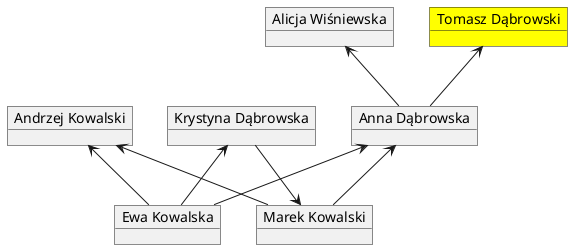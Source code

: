 @startuml
object "Andrzej Kowalski" as AndrzejKowalski
object "Alicja Wiśniewska" as AlicjaWiśniewska
object "Ewa Kowalska" as EwaKowalska
object "Krystyna Dąbrowska" as KrystynaDąbrowska
object "Anna Dąbrowska" as AnnaDąbrowska
object "Marek Kowalski" as MarekKowalski
object "Tomasz Dąbrowski" as TomaszDąbrowski #FFFF00
AnnaDąbrowska <-- MarekKowalski
KrystynaDąbrowska --> MarekKowalski
AndrzejKowalski <-- MarekKowalski
AlicjaWiśniewska <-- AnnaDąbrowska
AndrzejKowalski <-- EwaKowalska
TomaszDąbrowski <-- AnnaDąbrowska
AnnaDąbrowska <-- EwaKowalska
KrystynaDąbrowska <-- EwaKowalska
@enduml
